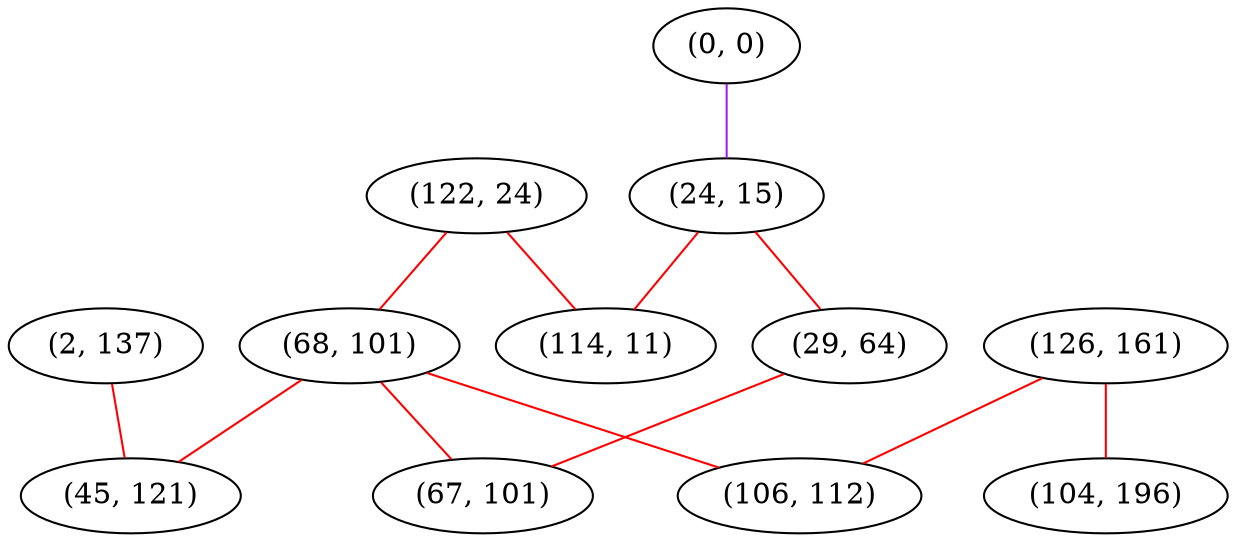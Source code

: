 graph "" {
"(122, 24)";
"(126, 161)";
"(0, 0)";
"(2, 137)";
"(68, 101)";
"(45, 121)";
"(24, 15)";
"(29, 64)";
"(106, 112)";
"(104, 196)";
"(114, 11)";
"(67, 101)";
"(122, 24)" -- "(68, 101)"  [color=red, key=0, weight=1];
"(122, 24)" -- "(114, 11)"  [color=red, key=0, weight=1];
"(126, 161)" -- "(106, 112)"  [color=red, key=0, weight=1];
"(126, 161)" -- "(104, 196)"  [color=red, key=0, weight=1];
"(0, 0)" -- "(24, 15)"  [color=purple, key=0, weight=4];
"(2, 137)" -- "(45, 121)"  [color=red, key=0, weight=1];
"(68, 101)" -- "(106, 112)"  [color=red, key=0, weight=1];
"(68, 101)" -- "(45, 121)"  [color=red, key=0, weight=1];
"(68, 101)" -- "(67, 101)"  [color=red, key=0, weight=1];
"(24, 15)" -- "(114, 11)"  [color=red, key=0, weight=1];
"(24, 15)" -- "(29, 64)"  [color=red, key=0, weight=1];
"(29, 64)" -- "(67, 101)"  [color=red, key=0, weight=1];
}
